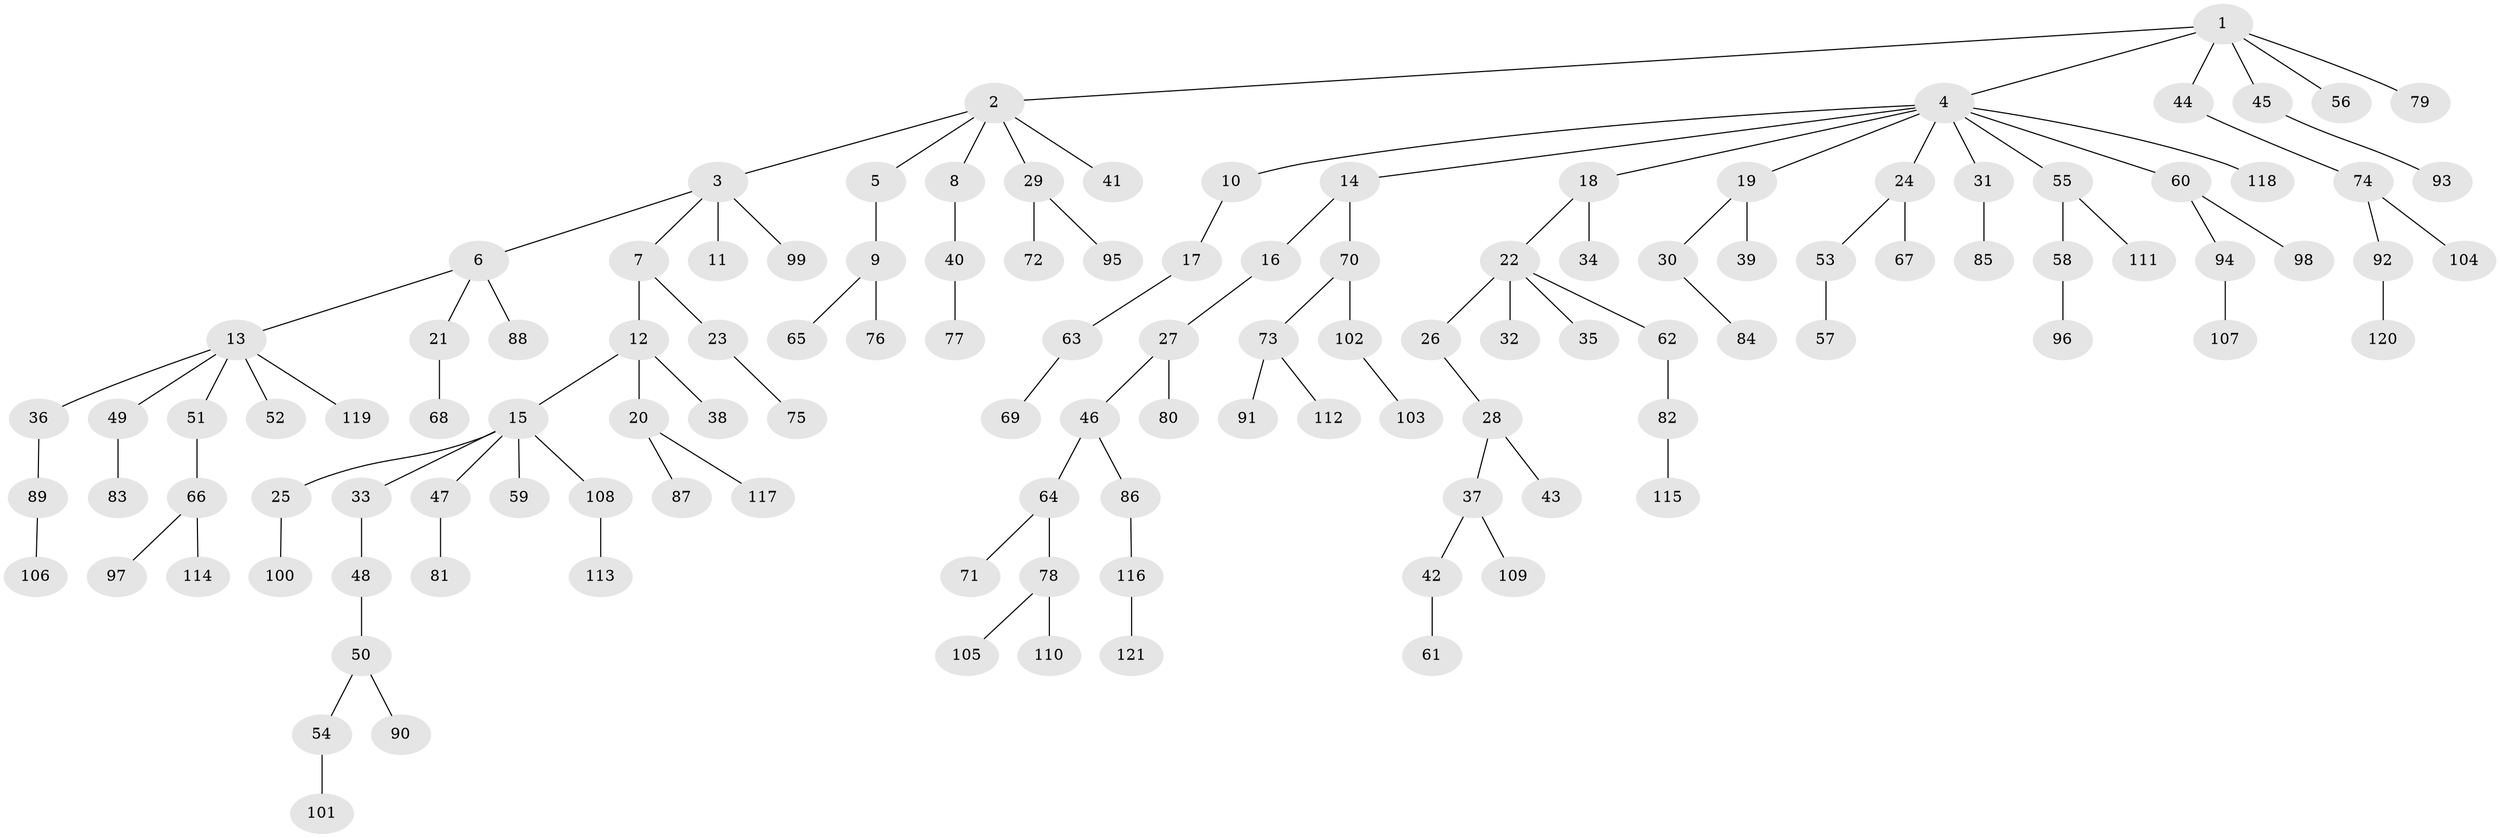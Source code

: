 // Generated by graph-tools (version 1.1) at 2025/02/03/09/25 03:02:16]
// undirected, 121 vertices, 120 edges
graph export_dot {
graph [start="1"]
  node [color=gray90,style=filled];
  1;
  2;
  3;
  4;
  5;
  6;
  7;
  8;
  9;
  10;
  11;
  12;
  13;
  14;
  15;
  16;
  17;
  18;
  19;
  20;
  21;
  22;
  23;
  24;
  25;
  26;
  27;
  28;
  29;
  30;
  31;
  32;
  33;
  34;
  35;
  36;
  37;
  38;
  39;
  40;
  41;
  42;
  43;
  44;
  45;
  46;
  47;
  48;
  49;
  50;
  51;
  52;
  53;
  54;
  55;
  56;
  57;
  58;
  59;
  60;
  61;
  62;
  63;
  64;
  65;
  66;
  67;
  68;
  69;
  70;
  71;
  72;
  73;
  74;
  75;
  76;
  77;
  78;
  79;
  80;
  81;
  82;
  83;
  84;
  85;
  86;
  87;
  88;
  89;
  90;
  91;
  92;
  93;
  94;
  95;
  96;
  97;
  98;
  99;
  100;
  101;
  102;
  103;
  104;
  105;
  106;
  107;
  108;
  109;
  110;
  111;
  112;
  113;
  114;
  115;
  116;
  117;
  118;
  119;
  120;
  121;
  1 -- 2;
  1 -- 4;
  1 -- 44;
  1 -- 45;
  1 -- 56;
  1 -- 79;
  2 -- 3;
  2 -- 5;
  2 -- 8;
  2 -- 29;
  2 -- 41;
  3 -- 6;
  3 -- 7;
  3 -- 11;
  3 -- 99;
  4 -- 10;
  4 -- 14;
  4 -- 18;
  4 -- 19;
  4 -- 24;
  4 -- 31;
  4 -- 55;
  4 -- 60;
  4 -- 118;
  5 -- 9;
  6 -- 13;
  6 -- 21;
  6 -- 88;
  7 -- 12;
  7 -- 23;
  8 -- 40;
  9 -- 65;
  9 -- 76;
  10 -- 17;
  12 -- 15;
  12 -- 20;
  12 -- 38;
  13 -- 36;
  13 -- 49;
  13 -- 51;
  13 -- 52;
  13 -- 119;
  14 -- 16;
  14 -- 70;
  15 -- 25;
  15 -- 33;
  15 -- 47;
  15 -- 59;
  15 -- 108;
  16 -- 27;
  17 -- 63;
  18 -- 22;
  18 -- 34;
  19 -- 30;
  19 -- 39;
  20 -- 87;
  20 -- 117;
  21 -- 68;
  22 -- 26;
  22 -- 32;
  22 -- 35;
  22 -- 62;
  23 -- 75;
  24 -- 53;
  24 -- 67;
  25 -- 100;
  26 -- 28;
  27 -- 46;
  27 -- 80;
  28 -- 37;
  28 -- 43;
  29 -- 72;
  29 -- 95;
  30 -- 84;
  31 -- 85;
  33 -- 48;
  36 -- 89;
  37 -- 42;
  37 -- 109;
  40 -- 77;
  42 -- 61;
  44 -- 74;
  45 -- 93;
  46 -- 64;
  46 -- 86;
  47 -- 81;
  48 -- 50;
  49 -- 83;
  50 -- 54;
  50 -- 90;
  51 -- 66;
  53 -- 57;
  54 -- 101;
  55 -- 58;
  55 -- 111;
  58 -- 96;
  60 -- 94;
  60 -- 98;
  62 -- 82;
  63 -- 69;
  64 -- 71;
  64 -- 78;
  66 -- 97;
  66 -- 114;
  70 -- 73;
  70 -- 102;
  73 -- 91;
  73 -- 112;
  74 -- 92;
  74 -- 104;
  78 -- 105;
  78 -- 110;
  82 -- 115;
  86 -- 116;
  89 -- 106;
  92 -- 120;
  94 -- 107;
  102 -- 103;
  108 -- 113;
  116 -- 121;
}
